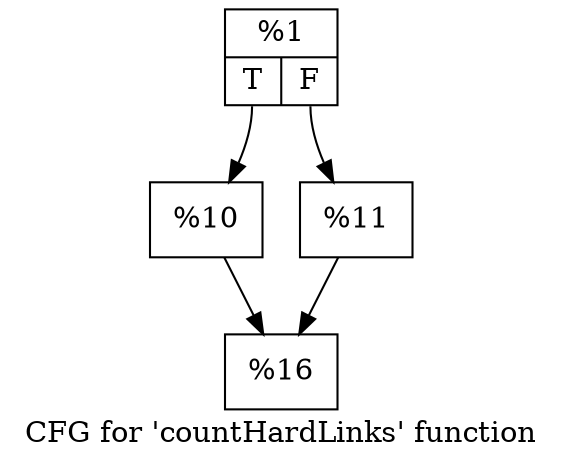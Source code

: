 digraph "CFG for 'countHardLinks' function" {
	label="CFG for 'countHardLinks' function";

	Node0x1a68d00 [shape=record,label="{%1|{<s0>T|<s1>F}}"];
	Node0x1a68d00:s0 -> Node0x1a68e40;
	Node0x1a68d00:s1 -> Node0x1a69230;
	Node0x1a68e40 [shape=record,label="{%10}"];
	Node0x1a68e40 -> Node0x1a69390;
	Node0x1a69230 [shape=record,label="{%11}"];
	Node0x1a69230 -> Node0x1a69390;
	Node0x1a69390 [shape=record,label="{%16}"];
}
